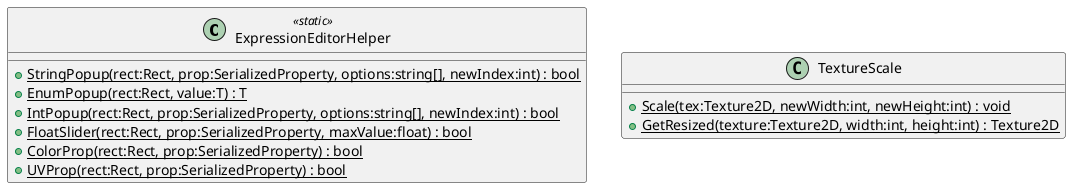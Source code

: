 @startuml
class ExpressionEditorHelper <<static>> {
    + {static} StringPopup(rect:Rect, prop:SerializedProperty, options:string[], newIndex:int) : bool
    + {static} EnumPopup(rect:Rect, value:T) : T
    + {static} IntPopup(rect:Rect, prop:SerializedProperty, options:string[], newIndex:int) : bool
    + {static} FloatSlider(rect:Rect, prop:SerializedProperty, maxValue:float) : bool
    + {static} ColorProp(rect:Rect, prop:SerializedProperty) : bool
    + {static} UVProp(rect:Rect, prop:SerializedProperty) : bool
}
class TextureScale {
    + {static} Scale(tex:Texture2D, newWidth:int, newHeight:int) : void
    + {static} GetResized(texture:Texture2D, width:int, height:int) : Texture2D
}
@enduml
